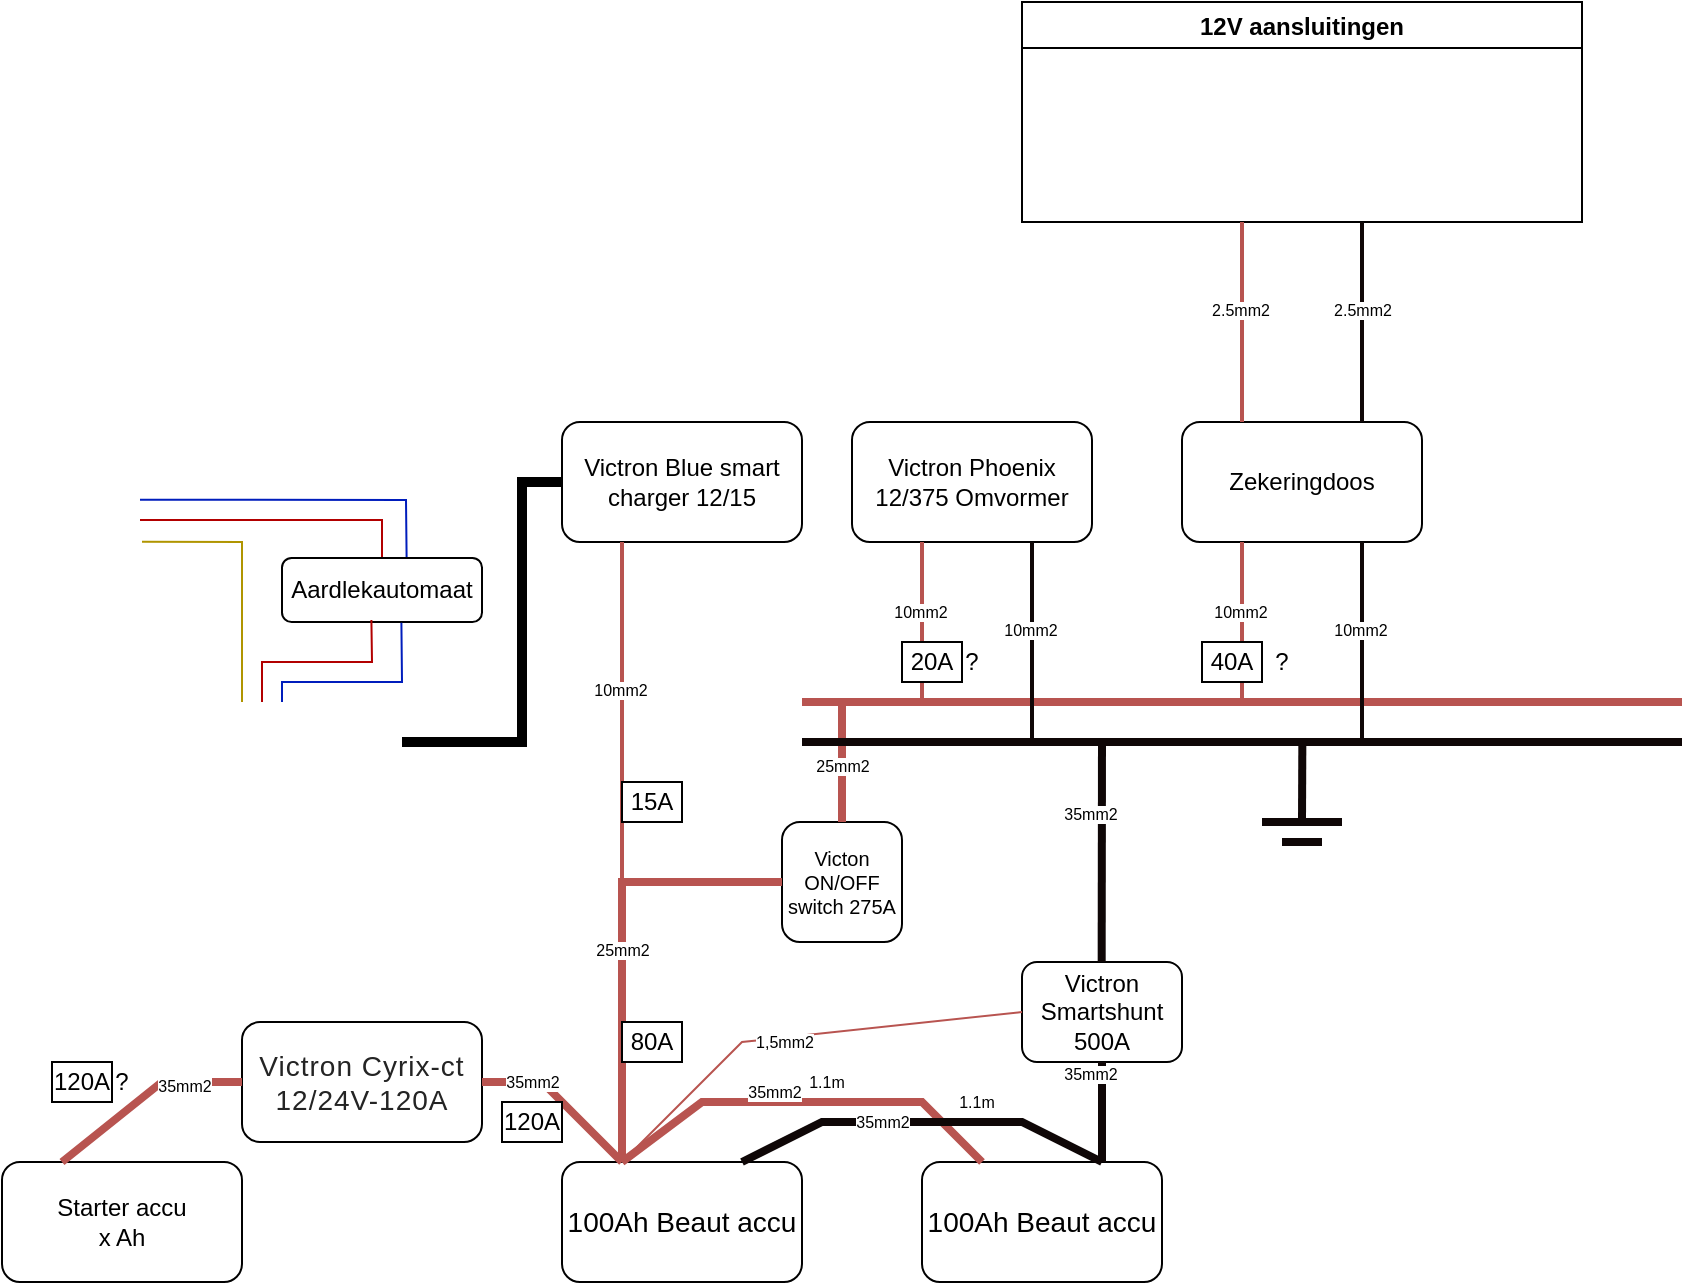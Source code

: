 <mxfile version="16.5.2" type="github">
  <diagram id="AKhQNKMOVLfTBlIXiXV_" name="Page-1">
    <mxGraphModel dx="1422" dy="1871" grid="1" gridSize="10" guides="1" tooltips="1" connect="1" arrows="1" fold="1" page="1" pageScale="1" pageWidth="850" pageHeight="1100" math="0" shadow="0">
      <root>
        <mxCell id="0" />
        <mxCell id="1" parent="0" />
        <mxCell id="GBLREJQ-x-W-1ReMdiNV-7" value="Starter accu&lt;br&gt;x Ah" style="rounded=1;whiteSpace=wrap;html=1;" parent="1" vertex="1">
          <mxGeometry y="450" width="120" height="60" as="geometry" />
        </mxCell>
        <mxCell id="GBLREJQ-x-W-1ReMdiNV-9" value="&lt;span style=&quot;color: rgb(36 , 36 , 36) ; font-family: &amp;#34;google sans&amp;#34; , sans-serif ; letter-spacing: 0.5px ; background-color: rgb(255 , 255 , 255)&quot;&gt;&lt;font style=&quot;font-size: 14px&quot;&gt;Victron Cyrix-ct 12/24V-120A&lt;/font&gt;&lt;/span&gt;" style="rounded=1;whiteSpace=wrap;html=1;" parent="1" vertex="1">
          <mxGeometry x="120" y="380" width="120" height="60" as="geometry" />
        </mxCell>
        <mxCell id="GBLREJQ-x-W-1ReMdiNV-10" value="100Ah Beaut accu" style="rounded=1;whiteSpace=wrap;html=1;fontSize=14;" parent="1" vertex="1">
          <mxGeometry x="280" y="450" width="120" height="60" as="geometry" />
        </mxCell>
        <mxCell id="aOWdTS7RIFluIR1UwhIq-1" value="100Ah Beaut accu" style="rounded=1;whiteSpace=wrap;html=1;fontSize=14;" parent="1" vertex="1">
          <mxGeometry x="460" y="450" width="120" height="60" as="geometry" />
        </mxCell>
        <mxCell id="aOWdTS7RIFluIR1UwhIq-3" value="Victron Smartshunt 500A" style="rounded=1;whiteSpace=wrap;html=1;fontFamily=Helvetica;fontSize=12;" parent="1" vertex="1">
          <mxGeometry x="510" y="350" width="80" height="50" as="geometry" />
        </mxCell>
        <mxCell id="aOWdTS7RIFluIR1UwhIq-4" value="Victon ON/OFF switch 275A" style="rounded=1;whiteSpace=wrap;html=1;fontFamily=Helvetica;fontSize=10;" parent="1" vertex="1">
          <mxGeometry x="390" y="280" width="60" height="60" as="geometry" />
        </mxCell>
        <mxCell id="aOWdTS7RIFluIR1UwhIq-5" value="Victron Blue smart charger 12/15" style="rounded=1;whiteSpace=wrap;html=1;fontFamily=Helvetica;fontSize=12;" parent="1" vertex="1">
          <mxGeometry x="280" y="80" width="120" height="60" as="geometry" />
        </mxCell>
        <mxCell id="aOWdTS7RIFluIR1UwhIq-6" value="Victron Phoenix 12/375 Omvormer" style="rounded=1;whiteSpace=wrap;html=1;fontFamily=Helvetica;fontSize=12;" parent="1" vertex="1">
          <mxGeometry x="425" y="80" width="120" height="60" as="geometry" />
        </mxCell>
        <mxCell id="aOWdTS7RIFluIR1UwhIq-7" value="" style="endArrow=none;html=1;rounded=0;fontFamily=Helvetica;fontSize=12;exitX=0.25;exitY=0;exitDx=0;exitDy=0;entryX=0;entryY=0.5;entryDx=0;entryDy=0;fillColor=#f8cecc;strokeColor=#b85450;strokeWidth=4;" parent="1" source="GBLREJQ-x-W-1ReMdiNV-7" target="GBLREJQ-x-W-1ReMdiNV-9" edge="1">
          <mxGeometry width="50" height="50" relative="1" as="geometry">
            <mxPoint x="500" y="480" as="sourcePoint" />
            <mxPoint x="550" y="430" as="targetPoint" />
            <Array as="points">
              <mxPoint x="80" y="410" />
            </Array>
          </mxGeometry>
        </mxCell>
        <mxCell id="aOWdTS7RIFluIR1UwhIq-20" value="35mm2" style="edgeLabel;html=1;align=center;verticalAlign=middle;resizable=0;points=[];fontSize=8;fontFamily=Helvetica;" parent="aOWdTS7RIFluIR1UwhIq-7" vertex="1" connectable="0">
          <mxGeometry x="0.433" y="-2" relative="1" as="geometry">
            <mxPoint as="offset" />
          </mxGeometry>
        </mxCell>
        <mxCell id="aOWdTS7RIFluIR1UwhIq-8" value="" style="endArrow=none;html=1;rounded=0;fontFamily=Helvetica;fontSize=12;exitX=0.25;exitY=0;exitDx=0;exitDy=0;entryX=1;entryY=0.5;entryDx=0;entryDy=0;fillColor=#f8cecc;strokeColor=#b85450;strokeWidth=4;" parent="1" source="GBLREJQ-x-W-1ReMdiNV-10" target="GBLREJQ-x-W-1ReMdiNV-9" edge="1">
          <mxGeometry width="50" height="50" relative="1" as="geometry">
            <mxPoint x="120" y="460" as="sourcePoint" />
            <mxPoint x="290" y="360" as="targetPoint" />
            <Array as="points">
              <mxPoint x="270" y="410" />
            </Array>
          </mxGeometry>
        </mxCell>
        <mxCell id="aOWdTS7RIFluIR1UwhIq-19" value="35mm2" style="edgeLabel;html=1;align=center;verticalAlign=middle;resizable=0;points=[];fontSize=8;fontFamily=Helvetica;" parent="aOWdTS7RIFluIR1UwhIq-8" vertex="1" connectable="0">
          <mxGeometry x="-0.471" y="-1" relative="1" as="geometry">
            <mxPoint x="-30" y="-23" as="offset" />
          </mxGeometry>
        </mxCell>
        <mxCell id="aOWdTS7RIFluIR1UwhIq-9" value="" style="endArrow=none;html=1;rounded=0;fontFamily=Helvetica;fontSize=12;entryX=0.25;entryY=0;entryDx=0;entryDy=0;fillColor=#f8cecc;strokeColor=#b85450;strokeWidth=4;" parent="1" target="aOWdTS7RIFluIR1UwhIq-1" edge="1">
          <mxGeometry width="50" height="50" relative="1" as="geometry">
            <mxPoint x="310" y="450" as="sourcePoint" />
            <mxPoint x="380" y="390" as="targetPoint" />
            <Array as="points">
              <mxPoint x="350" y="420" />
              <mxPoint x="460" y="420" />
            </Array>
          </mxGeometry>
        </mxCell>
        <mxCell id="aOWdTS7RIFluIR1UwhIq-18" value="35mm2" style="edgeLabel;html=1;align=center;verticalAlign=middle;resizable=0;points=[];fontSize=8;fontFamily=Helvetica;" parent="aOWdTS7RIFluIR1UwhIq-9" vertex="1" connectable="0">
          <mxGeometry x="-0.153" y="5" relative="1" as="geometry">
            <mxPoint as="offset" />
          </mxGeometry>
        </mxCell>
        <mxCell id="aOWdTS7RIFluIR1UwhIq-10" value="" style="endArrow=none;html=1;rounded=0;fontFamily=Helvetica;fontSize=12;entryX=0.75;entryY=0;entryDx=0;entryDy=0;fillColor=#f8cecc;strokeColor=#0F0707;strokeWidth=4;exitX=0.75;exitY=0;exitDx=0;exitDy=0;" parent="1" source="GBLREJQ-x-W-1ReMdiNV-10" target="aOWdTS7RIFluIR1UwhIq-1" edge="1">
          <mxGeometry width="50" height="50" relative="1" as="geometry">
            <mxPoint x="360" y="450" as="sourcePoint" />
            <mxPoint x="540" y="450" as="targetPoint" />
            <Array as="points">
              <mxPoint x="410" y="430" />
              <mxPoint x="510" y="430" />
            </Array>
          </mxGeometry>
        </mxCell>
        <mxCell id="aOWdTS7RIFluIR1UwhIq-11" value="" style="endArrow=none;html=1;rounded=0;fontFamily=Helvetica;fontSize=12;entryX=0.75;entryY=0;entryDx=0;entryDy=0;fillColor=#f8cecc;strokeColor=#0F0707;strokeWidth=4;exitX=0.5;exitY=1;exitDx=0;exitDy=0;" parent="1" source="aOWdTS7RIFluIR1UwhIq-3" target="aOWdTS7RIFluIR1UwhIq-1" edge="1">
          <mxGeometry width="50" height="50" relative="1" as="geometry">
            <mxPoint x="380" y="460" as="sourcePoint" />
            <mxPoint x="560" y="460" as="targetPoint" />
            <Array as="points" />
          </mxGeometry>
        </mxCell>
        <mxCell id="aOWdTS7RIFluIR1UwhIq-12" value="" style="endArrow=none;html=1;rounded=0;fontFamily=Helvetica;fontSize=12;fillColor=#f8cecc;strokeColor=#b85450;strokeWidth=4;exitX=0.25;exitY=0;exitDx=0;exitDy=0;entryX=0;entryY=0.5;entryDx=0;entryDy=0;" parent="1" source="GBLREJQ-x-W-1ReMdiNV-10" target="aOWdTS7RIFluIR1UwhIq-4" edge="1">
          <mxGeometry width="50" height="50" relative="1" as="geometry">
            <mxPoint x="300" y="370" as="sourcePoint" />
            <mxPoint x="390" y="316" as="targetPoint" />
            <Array as="points">
              <mxPoint x="310" y="310" />
            </Array>
          </mxGeometry>
        </mxCell>
        <mxCell id="aOWdTS7RIFluIR1UwhIq-24" value="25mm2" style="edgeLabel;html=1;align=center;verticalAlign=middle;resizable=0;points=[];fontSize=8;fontFamily=Helvetica;" parent="aOWdTS7RIFluIR1UwhIq-12" vertex="1" connectable="0">
          <mxGeometry x="0.048" relative="1" as="geometry">
            <mxPoint y="9" as="offset" />
          </mxGeometry>
        </mxCell>
        <mxCell id="aOWdTS7RIFluIR1UwhIq-13" value="80A" style="rounded=0;whiteSpace=wrap;html=1;fontFamily=Helvetica;fontSize=12;" parent="1" vertex="1">
          <mxGeometry x="310" y="380" width="30" height="20" as="geometry" />
        </mxCell>
        <mxCell id="aOWdTS7RIFluIR1UwhIq-15" value="120A" style="rounded=0;whiteSpace=wrap;html=1;fontFamily=Helvetica;fontSize=12;" parent="1" vertex="1">
          <mxGeometry x="25" y="400" width="30" height="20" as="geometry" />
        </mxCell>
        <mxCell id="aOWdTS7RIFluIR1UwhIq-17" value="120A" style="rounded=0;whiteSpace=wrap;html=1;fontFamily=Helvetica;fontSize=12;" parent="1" vertex="1">
          <mxGeometry x="250" y="420" width="30" height="20" as="geometry" />
        </mxCell>
        <mxCell id="aOWdTS7RIFluIR1UwhIq-21" value="" style="endArrow=none;html=1;rounded=0;fontFamily=Helvetica;fontSize=5;strokeColor=#b85450;strokeWidth=2;entryX=0.25;entryY=1;entryDx=0;entryDy=0;fillColor=#f8cecc;" parent="1" target="aOWdTS7RIFluIR1UwhIq-5" edge="1">
          <mxGeometry width="50" height="50" relative="1" as="geometry">
            <mxPoint x="310" y="310" as="sourcePoint" />
            <mxPoint x="520" y="220" as="targetPoint" />
          </mxGeometry>
        </mxCell>
        <mxCell id="aOWdTS7RIFluIR1UwhIq-22" value="10mm2" style="edgeLabel;html=1;align=center;verticalAlign=middle;resizable=0;points=[];fontSize=8;fontFamily=Helvetica;" parent="aOWdTS7RIFluIR1UwhIq-21" vertex="1" connectable="0">
          <mxGeometry x="0.127" y="1" relative="1" as="geometry">
            <mxPoint as="offset" />
          </mxGeometry>
        </mxCell>
        <mxCell id="aOWdTS7RIFluIR1UwhIq-23" value="15A" style="rounded=0;whiteSpace=wrap;html=1;fontFamily=Helvetica;fontSize=12;" parent="1" vertex="1">
          <mxGeometry x="310" y="260" width="30" height="20" as="geometry" />
        </mxCell>
        <mxCell id="aOWdTS7RIFluIR1UwhIq-25" value="" style="endArrow=none;html=1;rounded=0;fontFamily=Helvetica;fontSize=12;fillColor=#f8cecc;strokeColor=#b85450;strokeWidth=1;exitX=0;exitY=0.5;exitDx=0;exitDy=0;" parent="1" source="aOWdTS7RIFluIR1UwhIq-3" edge="1">
          <mxGeometry width="50" height="50" relative="1" as="geometry">
            <mxPoint x="480" y="400" as="sourcePoint" />
            <mxPoint x="310" y="450" as="targetPoint" />
            <Array as="points">
              <mxPoint x="370" y="390" />
            </Array>
          </mxGeometry>
        </mxCell>
        <mxCell id="aOWdTS7RIFluIR1UwhIq-26" value="1,5mm2" style="edgeLabel;html=1;align=center;verticalAlign=middle;resizable=0;points=[];fontSize=8;fontFamily=Helvetica;" parent="aOWdTS7RIFluIR1UwhIq-25" vertex="1" connectable="0">
          <mxGeometry x="-0.153" y="5" relative="1" as="geometry">
            <mxPoint x="-25" as="offset" />
          </mxGeometry>
        </mxCell>
        <mxCell id="aOWdTS7RIFluIR1UwhIq-27" value="" style="endArrow=none;html=1;rounded=0;fontFamily=Helvetica;fontSize=12;fillColor=#f8cecc;strokeColor=#b85450;strokeWidth=4;entryX=0.5;entryY=0;entryDx=0;entryDy=0;" parent="1" target="aOWdTS7RIFluIR1UwhIq-4" edge="1">
          <mxGeometry width="50" height="50" relative="1" as="geometry">
            <mxPoint x="420" y="220" as="sourcePoint" />
            <mxPoint x="431.98" y="306.1" as="targetPoint" />
            <Array as="points" />
          </mxGeometry>
        </mxCell>
        <mxCell id="aOWdTS7RIFluIR1UwhIq-28" value="25mm2" style="edgeLabel;html=1;align=center;verticalAlign=middle;resizable=0;points=[];fontSize=8;fontFamily=Helvetica;" parent="aOWdTS7RIFluIR1UwhIq-27" vertex="1" connectable="0">
          <mxGeometry x="0.048" relative="1" as="geometry">
            <mxPoint as="offset" />
          </mxGeometry>
        </mxCell>
        <mxCell id="aOWdTS7RIFluIR1UwhIq-29" value="" style="endArrow=none;html=1;rounded=0;fontFamily=Helvetica;fontSize=12;fillColor=#f8cecc;strokeColor=#b85450;strokeWidth=4;" parent="1" edge="1">
          <mxGeometry width="50" height="50" relative="1" as="geometry">
            <mxPoint x="840" y="220" as="sourcePoint" />
            <mxPoint x="400" y="220" as="targetPoint" />
            <Array as="points" />
          </mxGeometry>
        </mxCell>
        <mxCell id="aOWdTS7RIFluIR1UwhIq-31" value="" style="endArrow=none;html=1;rounded=0;fontFamily=Helvetica;fontSize=12;fillColor=#f8cecc;strokeColor=#0F0707;strokeWidth=4;" parent="1" edge="1">
          <mxGeometry width="50" height="50" relative="1" as="geometry">
            <mxPoint x="840.0" y="240" as="sourcePoint" />
            <mxPoint x="400" y="240" as="targetPoint" />
            <Array as="points" />
          </mxGeometry>
        </mxCell>
        <mxCell id="aOWdTS7RIFluIR1UwhIq-32" value="" style="endArrow=none;html=1;rounded=0;fontFamily=Helvetica;fontSize=5;strokeColor=#b85450;strokeWidth=2;fillColor=#f8cecc;" parent="1" edge="1">
          <mxGeometry width="50" height="50" relative="1" as="geometry">
            <mxPoint x="460" y="220" as="sourcePoint" />
            <mxPoint x="460" y="140" as="targetPoint" />
          </mxGeometry>
        </mxCell>
        <mxCell id="aOWdTS7RIFluIR1UwhIq-33" value="10mm2" style="edgeLabel;html=1;align=center;verticalAlign=middle;resizable=0;points=[];fontSize=8;fontFamily=Helvetica;" parent="aOWdTS7RIFluIR1UwhIq-32" vertex="1" connectable="0">
          <mxGeometry x="0.127" y="1" relative="1" as="geometry">
            <mxPoint as="offset" />
          </mxGeometry>
        </mxCell>
        <mxCell id="aOWdTS7RIFluIR1UwhIq-34" value="" style="endArrow=none;html=1;rounded=0;fontFamily=Helvetica;fontSize=5;strokeColor=#0F0707;strokeWidth=2;fillColor=#f8cecc;entryX=0.75;entryY=1;entryDx=0;entryDy=0;" parent="1" target="aOWdTS7RIFluIR1UwhIq-6" edge="1">
          <mxGeometry width="50" height="50" relative="1" as="geometry">
            <mxPoint x="515" y="240" as="sourcePoint" />
            <mxPoint x="470" y="150" as="targetPoint" />
          </mxGeometry>
        </mxCell>
        <mxCell id="aOWdTS7RIFluIR1UwhIq-35" value="10mm2" style="edgeLabel;html=1;align=center;verticalAlign=middle;resizable=0;points=[];fontSize=8;fontFamily=Helvetica;" parent="aOWdTS7RIFluIR1UwhIq-34" vertex="1" connectable="0">
          <mxGeometry x="0.127" y="1" relative="1" as="geometry">
            <mxPoint as="offset" />
          </mxGeometry>
        </mxCell>
        <mxCell id="n5P5nD674G19Qfx5sYHf-2" value="?" style="text;html=1;strokeColor=none;fillColor=none;align=center;verticalAlign=middle;whiteSpace=wrap;rounded=0;" parent="1" vertex="1">
          <mxGeometry x="50" y="400" width="20" height="20" as="geometry" />
        </mxCell>
        <mxCell id="n5P5nD674G19Qfx5sYHf-3" value="35mm2" style="edgeLabel;html=1;align=center;verticalAlign=middle;resizable=0;points=[];fontSize=8;fontFamily=Helvetica;" parent="1" vertex="1" connectable="0">
          <mxGeometry x="440.005" y="430" as="geometry" />
        </mxCell>
        <mxCell id="n5P5nD674G19Qfx5sYHf-4" value="35mm2" style="edgeLabel;html=1;align=center;verticalAlign=middle;resizable=0;points=[];fontSize=8;fontFamily=Helvetica;" parent="1" vertex="1" connectable="0">
          <mxGeometry x="550.005" y="420" as="geometry">
            <mxPoint x="-6" y="-14" as="offset" />
          </mxGeometry>
        </mxCell>
        <mxCell id="n5P5nD674G19Qfx5sYHf-5" value="" style="endArrow=none;html=1;rounded=0;fontFamily=Helvetica;fontSize=12;entryX=0.75;entryY=0;entryDx=0;entryDy=0;fillColor=#f8cecc;strokeColor=#0F0707;strokeWidth=4;" parent="1" edge="1">
          <mxGeometry width="50" height="50" relative="1" as="geometry">
            <mxPoint x="550" y="240" as="sourcePoint" />
            <mxPoint x="549.83" y="350" as="targetPoint" />
            <Array as="points" />
          </mxGeometry>
        </mxCell>
        <mxCell id="n5P5nD674G19Qfx5sYHf-6" value="35mm2" style="edgeLabel;html=1;align=center;verticalAlign=middle;resizable=0;points=[];fontSize=8;fontFamily=Helvetica;" parent="1" vertex="1" connectable="0">
          <mxGeometry x="550.005" y="290" as="geometry">
            <mxPoint x="-6" y="-14" as="offset" />
          </mxGeometry>
        </mxCell>
        <mxCell id="n5P5nD674G19Qfx5sYHf-7" value="" style="endArrow=none;html=1;rounded=0;fontFamily=Helvetica;fontSize=12;fillColor=#f8cecc;strokeColor=#0F0707;strokeWidth=4;" parent="1" edge="1">
          <mxGeometry width="50" height="50" relative="1" as="geometry">
            <mxPoint x="650.17" y="240" as="sourcePoint" />
            <mxPoint x="650" y="280" as="targetPoint" />
            <Array as="points" />
          </mxGeometry>
        </mxCell>
        <mxCell id="n5P5nD674G19Qfx5sYHf-8" value="" style="endArrow=none;html=1;rounded=0;fontFamily=Helvetica;fontSize=12;fillColor=#f8cecc;strokeColor=#0F0707;strokeWidth=4;" parent="1" edge="1">
          <mxGeometry width="50" height="50" relative="1" as="geometry">
            <mxPoint x="670" y="280" as="sourcePoint" />
            <mxPoint x="630" y="280" as="targetPoint" />
            <Array as="points" />
          </mxGeometry>
        </mxCell>
        <mxCell id="n5P5nD674G19Qfx5sYHf-11" value="" style="endArrow=none;html=1;rounded=0;fontFamily=Helvetica;fontSize=12;fillColor=#f8cecc;strokeColor=#0F0707;strokeWidth=4;" parent="1" edge="1">
          <mxGeometry width="50" height="50" relative="1" as="geometry">
            <mxPoint x="660" y="290" as="sourcePoint" />
            <mxPoint x="640" y="290" as="targetPoint" />
            <Array as="points" />
          </mxGeometry>
        </mxCell>
        <mxCell id="n5P5nD674G19Qfx5sYHf-12" value="Zekeringdoos" style="rounded=1;whiteSpace=wrap;html=1;" parent="1" vertex="1">
          <mxGeometry x="590" y="80" width="120" height="60" as="geometry" />
        </mxCell>
        <mxCell id="n5P5nD674G19Qfx5sYHf-13" value="" style="endArrow=none;html=1;rounded=0;fontFamily=Helvetica;fontSize=5;strokeColor=#b85450;strokeWidth=2;fillColor=#f8cecc;" parent="1" edge="1">
          <mxGeometry width="50" height="50" relative="1" as="geometry">
            <mxPoint x="620" y="220" as="sourcePoint" />
            <mxPoint x="620" y="140" as="targetPoint" />
          </mxGeometry>
        </mxCell>
        <mxCell id="n5P5nD674G19Qfx5sYHf-14" value="10mm2" style="edgeLabel;html=1;align=center;verticalAlign=middle;resizable=0;points=[];fontSize=8;fontFamily=Helvetica;" parent="n5P5nD674G19Qfx5sYHf-13" vertex="1" connectable="0">
          <mxGeometry x="0.127" y="1" relative="1" as="geometry">
            <mxPoint as="offset" />
          </mxGeometry>
        </mxCell>
        <mxCell id="n5P5nD674G19Qfx5sYHf-15" value="40A" style="rounded=0;whiteSpace=wrap;html=1;fontFamily=Helvetica;fontSize=12;" parent="1" vertex="1">
          <mxGeometry x="600" y="190" width="30" height="20" as="geometry" />
        </mxCell>
        <mxCell id="n5P5nD674G19Qfx5sYHf-19" value="" style="endArrow=none;html=1;rounded=0;fontFamily=Helvetica;fontSize=5;strokeColor=#0F0707;strokeWidth=2;fillColor=#f8cecc;entryX=0.75;entryY=1;entryDx=0;entryDy=0;" parent="1" edge="1">
          <mxGeometry width="50" height="50" relative="1" as="geometry">
            <mxPoint x="680.0" y="240.0" as="sourcePoint" />
            <mxPoint x="680.0" y="140" as="targetPoint" />
          </mxGeometry>
        </mxCell>
        <mxCell id="n5P5nD674G19Qfx5sYHf-20" value="10mm2" style="edgeLabel;html=1;align=center;verticalAlign=middle;resizable=0;points=[];fontSize=8;fontFamily=Helvetica;" parent="n5P5nD674G19Qfx5sYHf-19" vertex="1" connectable="0">
          <mxGeometry x="0.127" y="1" relative="1" as="geometry">
            <mxPoint as="offset" />
          </mxGeometry>
        </mxCell>
        <mxCell id="n5P5nD674G19Qfx5sYHf-21" value="20A" style="rounded=0;whiteSpace=wrap;html=1;fontFamily=Helvetica;fontSize=12;" parent="1" vertex="1">
          <mxGeometry x="450" y="190" width="30" height="20" as="geometry" />
        </mxCell>
        <mxCell id="n5P5nD674G19Qfx5sYHf-24" value="?" style="text;html=1;strokeColor=none;fillColor=none;align=center;verticalAlign=middle;whiteSpace=wrap;rounded=0;" parent="1" vertex="1">
          <mxGeometry x="475" y="190" width="20" height="20" as="geometry" />
        </mxCell>
        <mxCell id="n5P5nD674G19Qfx5sYHf-25" value="?" style="text;html=1;strokeColor=none;fillColor=none;align=center;verticalAlign=middle;whiteSpace=wrap;rounded=0;" parent="1" vertex="1">
          <mxGeometry x="630" y="190" width="20" height="20" as="geometry" />
        </mxCell>
        <mxCell id="n5P5nD674G19Qfx5sYHf-30" value="12V aansluitingen" style="swimlane;" parent="1" vertex="1">
          <mxGeometry x="510" y="-130" width="280" height="110" as="geometry" />
        </mxCell>
        <mxCell id="n5P5nD674G19Qfx5sYHf-31" value="" style="endArrow=none;html=1;rounded=0;fontFamily=Helvetica;fontSize=5;strokeColor=#b85450;strokeWidth=2;fillColor=#f8cecc;" parent="1" edge="1">
          <mxGeometry width="50" height="50" relative="1" as="geometry">
            <mxPoint x="620" y="80" as="sourcePoint" />
            <mxPoint x="620" y="-20" as="targetPoint" />
          </mxGeometry>
        </mxCell>
        <mxCell id="n5P5nD674G19Qfx5sYHf-32" value="2.5mm2" style="edgeLabel;html=1;align=center;verticalAlign=middle;resizable=0;points=[];fontSize=8;fontFamily=Helvetica;" parent="n5P5nD674G19Qfx5sYHf-31" vertex="1" connectable="0">
          <mxGeometry x="0.127" y="1" relative="1" as="geometry">
            <mxPoint as="offset" />
          </mxGeometry>
        </mxCell>
        <mxCell id="n5P5nD674G19Qfx5sYHf-33" value="" style="endArrow=none;html=1;rounded=0;fontFamily=Helvetica;fontSize=5;strokeColor=#0F0707;strokeWidth=2;fillColor=#f8cecc;entryX=0.75;entryY=1;entryDx=0;entryDy=0;" parent="1" edge="1">
          <mxGeometry width="50" height="50" relative="1" as="geometry">
            <mxPoint x="680" y="80" as="sourcePoint" />
            <mxPoint x="680" y="-20" as="targetPoint" />
          </mxGeometry>
        </mxCell>
        <mxCell id="n5P5nD674G19Qfx5sYHf-34" value="2.5mm2" style="edgeLabel;html=1;align=center;verticalAlign=middle;resizable=0;points=[];fontSize=8;fontFamily=Helvetica;" parent="n5P5nD674G19Qfx5sYHf-33" vertex="1" connectable="0">
          <mxGeometry x="0.127" y="1" relative="1" as="geometry">
            <mxPoint x="1" as="offset" />
          </mxGeometry>
        </mxCell>
        <mxCell id="n5P5nD674G19Qfx5sYHf-35" value="1.1m" style="text;html=1;strokeColor=none;fillColor=none;align=center;verticalAlign=middle;whiteSpace=wrap;rounded=0;fontSize=8;" parent="1" vertex="1">
          <mxGeometry x="400" y="402.5" width="25" height="15" as="geometry" />
        </mxCell>
        <mxCell id="8n_FvsMHJOkO5RUDTEl0-1" value="1.1m" style="text;html=1;strokeColor=none;fillColor=none;align=center;verticalAlign=middle;whiteSpace=wrap;rounded=0;fontSize=8;" parent="1" vertex="1">
          <mxGeometry x="475" y="412.5" width="25" height="15" as="geometry" />
        </mxCell>
        <mxCell id="3ZesS7n-96SI2nkyZvq3-2" value="" style="shape=image;html=1;verticalAlign=top;verticalLabelPosition=bottom;labelBackgroundColor=#ffffff;imageAspect=0;aspect=fixed;image=https://cdn3.iconfinder.com/data/icons/energy-and-power-glyph-24-px/24/Electrical_plug_plug_plug_connector_plug_in_power_plug_2-128.png" vertex="1" parent="1">
          <mxGeometry x="11" y="90" width="58" height="58" as="geometry" />
        </mxCell>
        <mxCell id="3ZesS7n-96SI2nkyZvq3-3" value="" style="endArrow=none;html=1;rounded=0;fillColor=#0050ef;strokeColor=#001DBC;entryX=0.623;entryY=-0.01;entryDx=0;entryDy=0;entryPerimeter=0;" edge="1" parent="1" target="3ZesS7n-96SI2nkyZvq3-8">
          <mxGeometry width="50" height="50" relative="1" as="geometry">
            <mxPoint x="69" y="118.83" as="sourcePoint" />
            <mxPoint x="190" y="118.88" as="targetPoint" />
            <Array as="points">
              <mxPoint x="202" y="119" />
            </Array>
          </mxGeometry>
        </mxCell>
        <mxCell id="3ZesS7n-96SI2nkyZvq3-4" value="" style="endArrow=none;html=1;rounded=0;exitX=1;exitY=0.5;exitDx=0;exitDy=0;fillColor=#e51400;strokeColor=#B20000;" edge="1" parent="1">
          <mxGeometry width="50" height="50" relative="1" as="geometry">
            <mxPoint x="69.0" y="129" as="sourcePoint" />
            <mxPoint x="180" y="129" as="targetPoint" />
          </mxGeometry>
        </mxCell>
        <mxCell id="3ZesS7n-96SI2nkyZvq3-5" value="" style="endArrow=none;html=1;rounded=0;exitX=1;exitY=0.5;exitDx=0;exitDy=0;fillColor=#e51400;strokeColor=#B20000;entryX=0.5;entryY=0;entryDx=0;entryDy=0;" edge="1" parent="1" target="3ZesS7n-96SI2nkyZvq3-8">
          <mxGeometry width="50" height="50" relative="1" as="geometry">
            <mxPoint x="70.0" y="129" as="sourcePoint" />
            <mxPoint x="190" y="129" as="targetPoint" />
            <Array as="points">
              <mxPoint x="190" y="129" />
            </Array>
          </mxGeometry>
        </mxCell>
        <mxCell id="3ZesS7n-96SI2nkyZvq3-6" value="" style="endArrow=none;html=1;rounded=0;fillColor=#e3c800;strokeColor=#B09500;entryX=0.25;entryY=0;entryDx=0;entryDy=0;" edge="1" parent="1" target="3ZesS7n-96SI2nkyZvq3-7">
          <mxGeometry width="50" height="50" relative="1" as="geometry">
            <mxPoint x="70" y="139.91" as="sourcePoint" />
            <mxPoint x="191" y="139.96" as="targetPoint" />
            <Array as="points">
              <mxPoint x="120" y="140" />
              <mxPoint x="120" y="200" />
            </Array>
          </mxGeometry>
        </mxCell>
        <mxCell id="3ZesS7n-96SI2nkyZvq3-7" value="" style="shape=image;html=1;verticalAlign=top;verticalLabelPosition=bottom;labelBackgroundColor=#ffffff;imageAspect=0;aspect=fixed;image=https://cdn1.iconfinder.com/data/icons/bootstrap-vol-3/16/outlet-128.png" vertex="1" parent="1">
          <mxGeometry x="110" y="220" width="40" height="40" as="geometry" />
        </mxCell>
        <mxCell id="3ZesS7n-96SI2nkyZvq3-8" value="Aardlekautomaat" style="rounded=1;whiteSpace=wrap;html=1;" vertex="1" parent="1">
          <mxGeometry x="140" y="148" width="100" height="32" as="geometry" />
        </mxCell>
        <mxCell id="3ZesS7n-96SI2nkyZvq3-9" value="" style="endArrow=none;html=1;rounded=0;exitX=0.5;exitY=0;exitDx=0;exitDy=0;fillColor=#e51400;strokeColor=#B20000;entryX=0.447;entryY=0.969;entryDx=0;entryDy=0;entryPerimeter=0;" edge="1" parent="1" source="3ZesS7n-96SI2nkyZvq3-7" target="3ZesS7n-96SI2nkyZvq3-8">
          <mxGeometry width="50" height="50" relative="1" as="geometry">
            <mxPoint x="80.0" y="139" as="sourcePoint" />
            <mxPoint x="200" y="158" as="targetPoint" />
            <Array as="points">
              <mxPoint x="130" y="200" />
              <mxPoint x="185" y="200" />
            </Array>
          </mxGeometry>
        </mxCell>
        <mxCell id="3ZesS7n-96SI2nkyZvq3-10" value="" style="endArrow=none;html=1;rounded=0;fillColor=#0050ef;strokeColor=#001DBC;entryX=0.75;entryY=0;entryDx=0;entryDy=0;exitX=0.597;exitY=1.01;exitDx=0;exitDy=0;exitPerimeter=0;" edge="1" parent="1" source="3ZesS7n-96SI2nkyZvq3-8" target="3ZesS7n-96SI2nkyZvq3-7">
          <mxGeometry width="50" height="50" relative="1" as="geometry">
            <mxPoint x="79" y="128.83" as="sourcePoint" />
            <mxPoint x="212.3" y="157.68" as="targetPoint" />
            <Array as="points">
              <mxPoint x="200" y="210" />
              <mxPoint x="140" y="210" />
            </Array>
          </mxGeometry>
        </mxCell>
        <mxCell id="3ZesS7n-96SI2nkyZvq3-13" value="" style="endArrow=none;html=1;rounded=0;strokeWidth=5;entryX=0;entryY=0.5;entryDx=0;entryDy=0;" edge="1" parent="1" target="aOWdTS7RIFluIR1UwhIq-5">
          <mxGeometry width="50" height="50" relative="1" as="geometry">
            <mxPoint x="200" y="240" as="sourcePoint" />
            <mxPoint x="280" y="180" as="targetPoint" />
            <Array as="points">
              <mxPoint x="260" y="240" />
              <mxPoint x="260" y="110" />
            </Array>
          </mxGeometry>
        </mxCell>
        <mxCell id="3ZesS7n-96SI2nkyZvq3-14" value="" style="shape=image;html=1;verticalAlign=top;verticalLabelPosition=bottom;labelBackgroundColor=#ffffff;imageAspect=0;aspect=fixed;image=https://cdn3.iconfinder.com/data/icons/energy-and-power-glyph-24-px/24/Electrical_plug_plug_plug_connector_plug_in_power_plug_2-128.png" vertex="1" parent="1">
          <mxGeometry x="150" y="211" width="58" height="58" as="geometry" />
        </mxCell>
      </root>
    </mxGraphModel>
  </diagram>
</mxfile>
